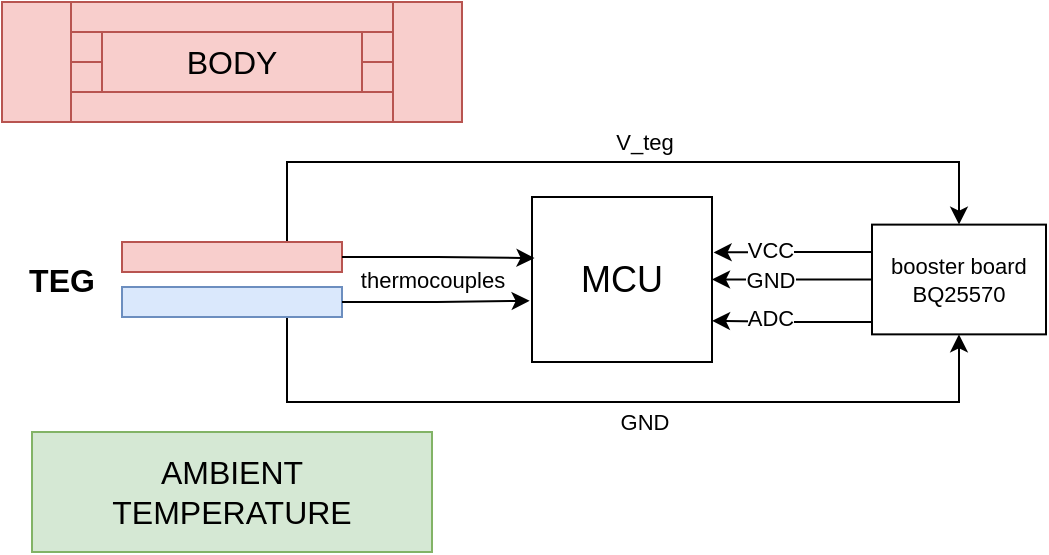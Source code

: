 <mxfile version="24.7.5">
  <diagram name="Page-1" id="c7558073-3199-34d8-9f00-42111426c3f3">
    <mxGraphModel dx="478" dy="278" grid="1" gridSize="10" guides="1" tooltips="1" connect="1" arrows="1" fold="1" page="1" pageScale="1" pageWidth="826" pageHeight="1169" background="none" math="0" shadow="0">
      <root>
        <mxCell id="0" />
        <mxCell id="1" parent="0" />
        <mxCell id="BvvS1RbtJpCHj6DvRc_L-35" value="" style="rounded=0;whiteSpace=wrap;html=1;fillColor=#D5E8D4;strokeColor=#82b366;" parent="1" vertex="1">
          <mxGeometry x="50" y="635" width="200" height="60" as="geometry" />
        </mxCell>
        <mxCell id="BvvS1RbtJpCHj6DvRc_L-69" style="edgeStyle=orthogonalEdgeStyle;shape=connector;rounded=0;orthogonalLoop=1;jettySize=auto;html=1;exitX=0.75;exitY=0;exitDx=0;exitDy=0;entryX=0.5;entryY=0;entryDx=0;entryDy=0;strokeColor=default;align=center;verticalAlign=middle;fontFamily=Helvetica;fontSize=11;fontColor=default;labelBackgroundColor=default;endArrow=classic;endFill=1;" parent="1" source="9HBcgen3dVJOL9bGBd_y-160" target="BvvS1RbtJpCHj6DvRc_L-68" edge="1">
          <mxGeometry relative="1" as="geometry">
            <Array as="points">
              <mxPoint x="178" y="500" />
              <mxPoint x="514" y="500" />
            </Array>
          </mxGeometry>
        </mxCell>
        <mxCell id="BvvS1RbtJpCHj6DvRc_L-79" value="V_teg" style="edgeLabel;html=1;align=center;verticalAlign=middle;resizable=0;points=[];fontFamily=Helvetica;fontSize=11;fontColor=default;labelBackgroundColor=default;" parent="BvvS1RbtJpCHj6DvRc_L-69" vertex="1" connectable="0">
          <mxGeometry x="0.161" y="2" relative="1" as="geometry">
            <mxPoint x="-18" y="-8" as="offset" />
          </mxGeometry>
        </mxCell>
        <mxCell id="9HBcgen3dVJOL9bGBd_y-160" value="" style="rounded=0;whiteSpace=wrap;html=1;fontSize=16;fillColor=#f8cecc;strokeColor=#b85450;" parent="1" vertex="1">
          <mxGeometry x="95" y="540" width="110" height="15" as="geometry" />
        </mxCell>
        <mxCell id="BvvS1RbtJpCHj6DvRc_L-70" style="edgeStyle=orthogonalEdgeStyle;shape=connector;rounded=0;orthogonalLoop=1;jettySize=auto;html=1;exitX=0.75;exitY=1;exitDx=0;exitDy=0;entryX=0.5;entryY=1;entryDx=0;entryDy=0;strokeColor=default;align=center;verticalAlign=middle;fontFamily=Helvetica;fontSize=11;fontColor=default;labelBackgroundColor=default;endArrow=classic;endFill=1;" parent="1" source="9HBcgen3dVJOL9bGBd_y-161" target="BvvS1RbtJpCHj6DvRc_L-68" edge="1">
          <mxGeometry relative="1" as="geometry">
            <Array as="points">
              <mxPoint x="178" y="620" />
              <mxPoint x="514" y="620" />
            </Array>
          </mxGeometry>
        </mxCell>
        <mxCell id="BvvS1RbtJpCHj6DvRc_L-78" value="GND" style="edgeLabel;html=1;align=center;verticalAlign=middle;resizable=0;points=[];fontFamily=Helvetica;fontSize=11;fontColor=default;labelBackgroundColor=default;" parent="BvvS1RbtJpCHj6DvRc_L-70" vertex="1" connectable="0">
          <mxGeometry x="0.125" y="1" relative="1" as="geometry">
            <mxPoint x="-11" y="11" as="offset" />
          </mxGeometry>
        </mxCell>
        <mxCell id="9HBcgen3dVJOL9bGBd_y-161" value="" style="rounded=0;whiteSpace=wrap;html=1;fontSize=16;fillColor=#dae8fc;strokeColor=#6c8ebf;" parent="1" vertex="1">
          <mxGeometry x="95" y="562.5" width="110" height="15" as="geometry" />
        </mxCell>
        <mxCell id="9HBcgen3dVJOL9bGBd_y-164" value="" style="shape=mxgraph.pid.heat_exchangers.heat_exchanger_(straight_tubes);html=1;pointerEvents=1;align=center;verticalLabelPosition=bottom;verticalAlign=top;dashed=0;fontFamily=Helvetica;fontSize=16;labelBackgroundColor=default;fillColor=#F8CECC;strokeColor=#b85450;" parent="1" vertex="1">
          <mxGeometry x="35" y="420" width="230" height="60" as="geometry" />
        </mxCell>
        <mxCell id="9HBcgen3dVJOL9bGBd_y-165" value="BODY" style="text;html=1;align=center;verticalAlign=middle;whiteSpace=wrap;rounded=0;fontFamily=Helvetica;fontSize=16;labelBackgroundColor=#F8CECC;fillColor=#f8cecc;strokeColor=#b85450;" parent="1" vertex="1">
          <mxGeometry x="85" y="435" width="130" height="30" as="geometry" />
        </mxCell>
        <mxCell id="9HBcgen3dVJOL9bGBd_y-166" value="AMBIENT TEMPERATURE" style="text;html=1;align=center;verticalAlign=middle;whiteSpace=wrap;rounded=0;fontFamily=Helvetica;fontSize=16;fontColor=default;labelBackgroundColor=#D5E8D4;fillColor=#D5E8D4;" parent="1" vertex="1">
          <mxGeometry x="55" y="650" width="190" height="30" as="geometry" />
        </mxCell>
        <mxCell id="9HBcgen3dVJOL9bGBd_y-167" value="&lt;b&gt;TEG&lt;/b&gt;" style="text;html=1;align=center;verticalAlign=middle;whiteSpace=wrap;rounded=0;fontFamily=Helvetica;fontSize=16;fontColor=default;labelBackgroundColor=default;" parent="1" vertex="1">
          <mxGeometry x="35" y="543.75" width="60" height="30" as="geometry" />
        </mxCell>
        <mxCell id="BvvS1RbtJpCHj6DvRc_L-34" value="&lt;font style=&quot;font-size: 18px;&quot;&gt;MCU&lt;/font&gt;" style="rounded=0;whiteSpace=wrap;html=1;labelBackgroundColor=default;fontSize=16;" parent="1" vertex="1">
          <mxGeometry x="300" y="517.5" width="90" height="82.5" as="geometry" />
        </mxCell>
        <mxCell id="BvvS1RbtJpCHj6DvRc_L-42" style="edgeStyle=orthogonalEdgeStyle;rounded=0;orthogonalLoop=1;jettySize=auto;html=1;entryX=0.014;entryY=0.37;entryDx=0;entryDy=0;entryPerimeter=0;" parent="1" source="9HBcgen3dVJOL9bGBd_y-160" target="BvvS1RbtJpCHj6DvRc_L-34" edge="1">
          <mxGeometry relative="1" as="geometry" />
        </mxCell>
        <mxCell id="BvvS1RbtJpCHj6DvRc_L-44" style="edgeStyle=orthogonalEdgeStyle;rounded=0;orthogonalLoop=1;jettySize=auto;html=1;entryX=-0.013;entryY=0.629;entryDx=0;entryDy=0;entryPerimeter=0;" parent="1" source="9HBcgen3dVJOL9bGBd_y-161" target="BvvS1RbtJpCHj6DvRc_L-34" edge="1">
          <mxGeometry relative="1" as="geometry" />
        </mxCell>
        <mxCell id="BvvS1RbtJpCHj6DvRc_L-45" value="thermocouples" style="edgeLabel;html=1;align=center;verticalAlign=middle;resizable=0;points=[];fontFamily=Helvetica;fontSize=11;fontColor=default;labelBackgroundColor=default;" parent="BvvS1RbtJpCHj6DvRc_L-44" vertex="1" connectable="0">
          <mxGeometry x="0.116" y="-3" relative="1" as="geometry">
            <mxPoint x="-7" y="-14" as="offset" />
          </mxGeometry>
        </mxCell>
        <mxCell id="BvvS1RbtJpCHj6DvRc_L-75" style="edgeStyle=orthogonalEdgeStyle;shape=connector;rounded=0;orthogonalLoop=1;jettySize=auto;html=1;exitX=0;exitY=0.5;exitDx=0;exitDy=0;entryX=1;entryY=0.5;entryDx=0;entryDy=0;strokeColor=default;align=center;verticalAlign=middle;fontFamily=Helvetica;fontSize=11;fontColor=default;labelBackgroundColor=default;endArrow=classic;endFill=1;" parent="1" source="BvvS1RbtJpCHj6DvRc_L-68" target="BvvS1RbtJpCHj6DvRc_L-34" edge="1">
          <mxGeometry relative="1" as="geometry" />
        </mxCell>
        <mxCell id="BvvS1RbtJpCHj6DvRc_L-76" value="GND" style="edgeLabel;html=1;align=center;verticalAlign=middle;resizable=0;points=[];fontFamily=Helvetica;fontSize=11;fontColor=default;labelBackgroundColor=default;" parent="BvvS1RbtJpCHj6DvRc_L-75" vertex="1" connectable="0">
          <mxGeometry x="0.072" relative="1" as="geometry">
            <mxPoint x="-8" as="offset" />
          </mxGeometry>
        </mxCell>
        <mxCell id="e7qH7rkz0sY92ue54EvF-2" style="edgeStyle=orthogonalEdgeStyle;rounded=0;orthogonalLoop=1;jettySize=auto;html=1;exitX=0;exitY=1;exitDx=0;exitDy=0;entryX=1;entryY=0.75;entryDx=0;entryDy=0;" edge="1" parent="1" source="BvvS1RbtJpCHj6DvRc_L-68" target="BvvS1RbtJpCHj6DvRc_L-34">
          <mxGeometry relative="1" as="geometry">
            <Array as="points">
              <mxPoint x="470" y="580" />
              <mxPoint x="430" y="580" />
            </Array>
          </mxGeometry>
        </mxCell>
        <mxCell id="e7qH7rkz0sY92ue54EvF-3" value="ADC" style="edgeLabel;html=1;align=center;verticalAlign=middle;resizable=0;points=[];" vertex="1" connectable="0" parent="e7qH7rkz0sY92ue54EvF-2">
          <mxGeometry x="0.156" y="-3" relative="1" as="geometry">
            <mxPoint x="-7" y="1" as="offset" />
          </mxGeometry>
        </mxCell>
        <mxCell id="BvvS1RbtJpCHj6DvRc_L-68" value="&lt;div&gt;booster board&lt;/div&gt;BQ25570" style="rounded=0;whiteSpace=wrap;html=1;fontFamily=Helvetica;fontSize=11;fontColor=default;labelBackgroundColor=default;" parent="1" vertex="1">
          <mxGeometry x="470" y="531.31" width="87" height="54.87" as="geometry" />
        </mxCell>
        <mxCell id="BvvS1RbtJpCHj6DvRc_L-71" style="edgeStyle=orthogonalEdgeStyle;shape=connector;rounded=0;orthogonalLoop=1;jettySize=auto;html=1;exitX=0;exitY=0.25;exitDx=0;exitDy=0;entryX=1.009;entryY=0.336;entryDx=0;entryDy=0;entryPerimeter=0;strokeColor=default;align=center;verticalAlign=middle;fontFamily=Helvetica;fontSize=11;fontColor=default;labelBackgroundColor=default;endArrow=classic;endFill=1;" parent="1" source="BvvS1RbtJpCHj6DvRc_L-68" target="BvvS1RbtJpCHj6DvRc_L-34" edge="1">
          <mxGeometry relative="1" as="geometry" />
        </mxCell>
        <mxCell id="BvvS1RbtJpCHj6DvRc_L-77" value="VCC" style="edgeLabel;html=1;align=center;verticalAlign=middle;resizable=0;points=[];fontFamily=Helvetica;fontSize=11;fontColor=default;labelBackgroundColor=default;" parent="BvvS1RbtJpCHj6DvRc_L-71" vertex="1" connectable="0">
          <mxGeometry x="0.079" relative="1" as="geometry">
            <mxPoint x="-8" y="-1" as="offset" />
          </mxGeometry>
        </mxCell>
      </root>
    </mxGraphModel>
  </diagram>
</mxfile>
